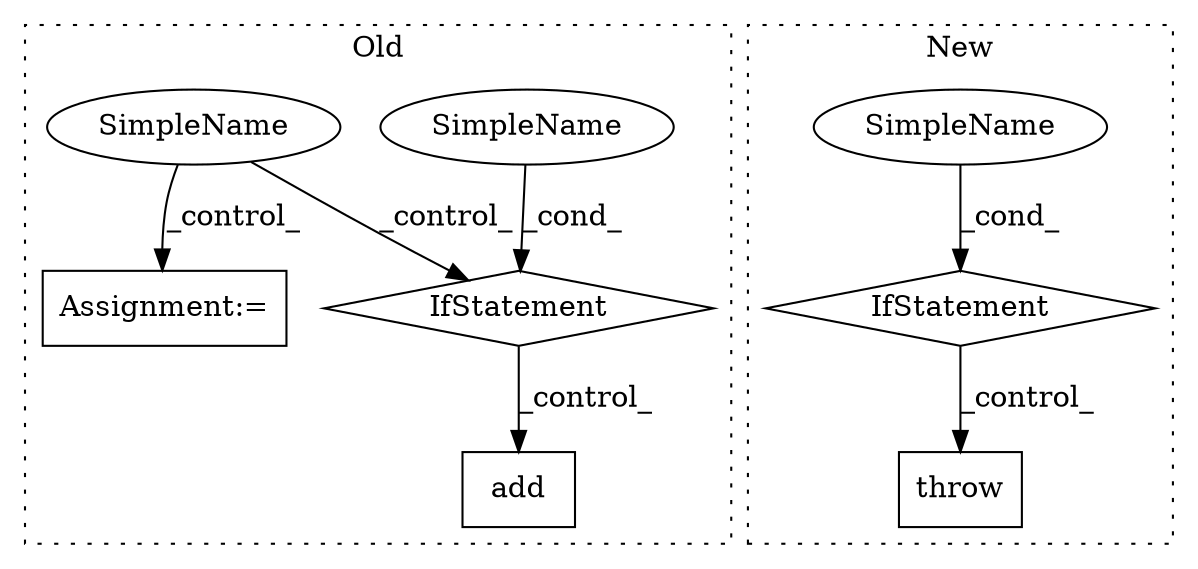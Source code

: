 digraph G {
subgraph cluster0 {
1 [label="add" a="32" s="2429,2516" l="15,2" shape="box"];
5 [label="IfStatement" a="25" s="2389,2409" l="4,2" shape="diamond"];
6 [label="SimpleName" a="42" s="2393" l="16" shape="ellipse"];
7 [label="SimpleName" a="42" s="" l="" shape="ellipse"];
8 [label="Assignment:=" a="7" s="2640" l="1" shape="box"];
label = "Old";
style="dotted";
}
subgraph cluster1 {
2 [label="throw" a="53" s="2135" l="6" shape="box"];
3 [label="IfStatement" a="25" s="2073,2123" l="10,2" shape="diamond"];
4 [label="SimpleName" a="42" s="" l="" shape="ellipse"];
label = "New";
style="dotted";
}
3 -> 2 [label="_control_"];
4 -> 3 [label="_cond_"];
5 -> 1 [label="_control_"];
6 -> 5 [label="_cond_"];
7 -> 8 [label="_control_"];
7 -> 5 [label="_control_"];
}